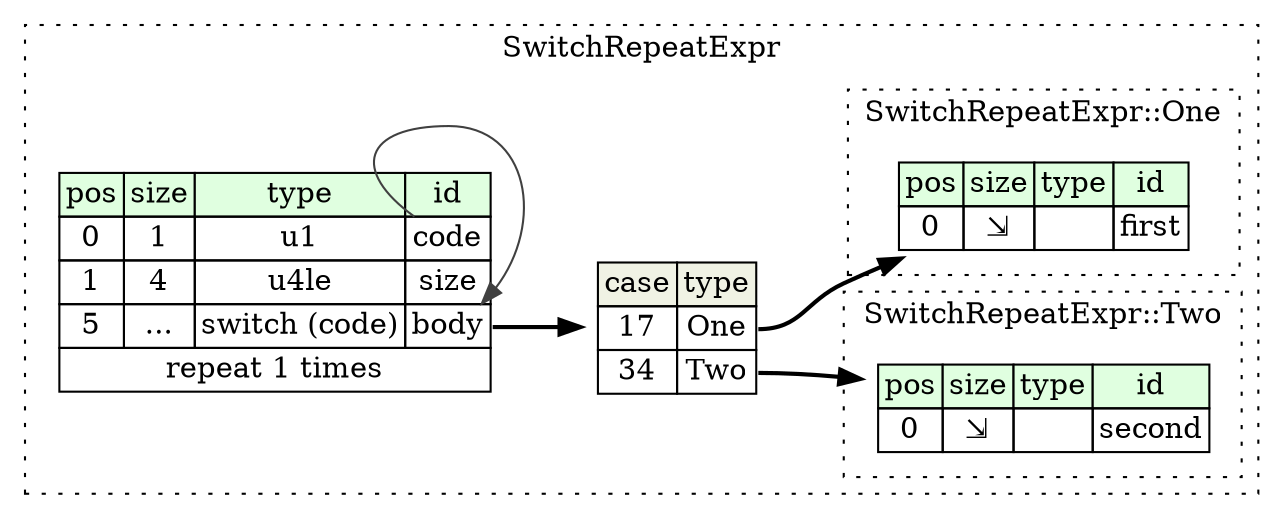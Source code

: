 digraph {
	rankdir=LR;
	node [shape=plaintext];
	subgraph cluster__switch_repeat_expr {
		label="SwitchRepeatExpr";
		graph[style=dotted];

		switch_repeat_expr__seq [label=<<TABLE BORDER="0" CELLBORDER="1" CELLSPACING="0">
			<TR><TD BGCOLOR="#E0FFE0">pos</TD><TD BGCOLOR="#E0FFE0">size</TD><TD BGCOLOR="#E0FFE0">type</TD><TD BGCOLOR="#E0FFE0">id</TD></TR>
			<TR><TD PORT="code_pos">0</TD><TD PORT="code_size">1</TD><TD>u1</TD><TD PORT="code_type">code</TD></TR>
			<TR><TD PORT="size_pos">1</TD><TD PORT="size_size">4</TD><TD>u4le</TD><TD PORT="size_type">size</TD></TR>
			<TR><TD PORT="body_pos">5</TD><TD PORT="body_size">...</TD><TD>switch (code)</TD><TD PORT="body_type">body</TD></TR>
			<TR><TD COLSPAN="4" PORT="body__repeat">repeat 1 times</TD></TR>
		</TABLE>>];
switch_repeat_expr__seq_body_switch [label=<<TABLE BORDER="0" CELLBORDER="1" CELLSPACING="0">
	<TR><TD BGCOLOR="#F0F2E4">case</TD><TD BGCOLOR="#F0F2E4">type</TD></TR>
	<TR><TD>17</TD><TD PORT="case0">One</TD></TR>
	<TR><TD>34</TD><TD PORT="case1">Two</TD></TR>
</TABLE>>];
		subgraph cluster__one {
			label="SwitchRepeatExpr::One";
			graph[style=dotted];

			one__seq [label=<<TABLE BORDER="0" CELLBORDER="1" CELLSPACING="0">
				<TR><TD BGCOLOR="#E0FFE0">pos</TD><TD BGCOLOR="#E0FFE0">size</TD><TD BGCOLOR="#E0FFE0">type</TD><TD BGCOLOR="#E0FFE0">id</TD></TR>
				<TR><TD PORT="first_pos">0</TD><TD PORT="first_size">⇲</TD><TD></TD><TD PORT="first_type">first</TD></TR>
			</TABLE>>];
		}
		subgraph cluster__two {
			label="SwitchRepeatExpr::Two";
			graph[style=dotted];

			two__seq [label=<<TABLE BORDER="0" CELLBORDER="1" CELLSPACING="0">
				<TR><TD BGCOLOR="#E0FFE0">pos</TD><TD BGCOLOR="#E0FFE0">size</TD><TD BGCOLOR="#E0FFE0">type</TD><TD BGCOLOR="#E0FFE0">id</TD></TR>
				<TR><TD PORT="second_pos">0</TD><TD PORT="second_size">⇲</TD><TD></TD><TD PORT="second_type">second</TD></TR>
			</TABLE>>];
		}
	}
	switch_repeat_expr__seq:body_type -> switch_repeat_expr__seq_body_switch [style=bold];
	switch_repeat_expr__seq_body_switch:case0 -> one__seq [style=bold];
	switch_repeat_expr__seq_body_switch:case1 -> two__seq [style=bold];
	switch_repeat_expr__seq:code_type -> switch_repeat_expr__seq:body_type [color="#404040"];
}
